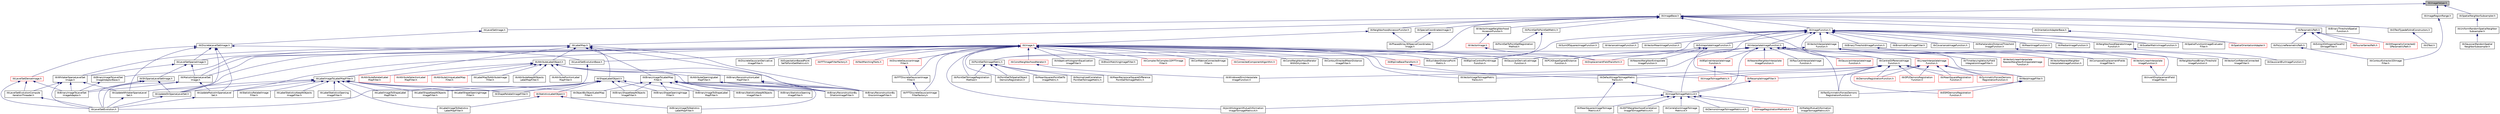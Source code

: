 digraph "itkImageHelper.h"
{
 // LATEX_PDF_SIZE
  edge [fontname="Helvetica",fontsize="10",labelfontname="Helvetica",labelfontsize="10"];
  node [fontname="Helvetica",fontsize="10",shape=record];
  Node1 [label="itkImageHelper.h",height=0.2,width=0.4,color="black", fillcolor="grey75", style="filled", fontcolor="black",tooltip=" "];
  Node1 -> Node2 [dir="back",color="midnightblue",fontsize="10",style="solid",fontname="Helvetica"];
  Node2 [label="itkImageBase.h",height=0.2,width=0.4,color="black", fillcolor="white", style="filled",URL="$itkImageBase_8h.html",tooltip=" "];
  Node2 -> Node3 [dir="back",color="midnightblue",fontsize="10",style="solid",fontname="Helvetica"];
  Node3 [label="itkBinaryThresholdSpatial\lFunction.h",height=0.2,width=0.4,color="black", fillcolor="white", style="filled",URL="$itkBinaryThresholdSpatialFunction_8h.html",tooltip=" "];
  Node2 -> Node4 [dir="back",color="midnightblue",fontsize="10",style="solid",fontname="Helvetica"];
  Node4 [label="itkGTestTypedefsAndConstructors.h",height=0.2,width=0.4,color="black", fillcolor="white", style="filled",URL="$itkGTestTypedefsAndConstructors_8h.html",tooltip=" "];
  Node4 -> Node5 [dir="back",color="midnightblue",fontsize="10",style="solid",fontname="Helvetica"];
  Node5 [label="itkGTest.h",height=0.2,width=0.4,color="black", fillcolor="white", style="filled",URL="$itkGTest_8h.html",tooltip=" "];
  Node2 -> Node6 [dir="back",color="midnightblue",fontsize="10",style="solid",fontname="Helvetica"];
  Node6 [label="itkImageFunction.h",height=0.2,width=0.4,color="black", fillcolor="white", style="filled",URL="$itkImageFunction_8h.html",tooltip=" "];
  Node6 -> Node7 [dir="back",color="midnightblue",fontsize="10",style="solid",fontname="Helvetica"];
  Node7 [label="itkBSplineControlPointImage\lFunction.h",height=0.2,width=0.4,color="black", fillcolor="white", style="filled",URL="$itkBSplineControlPointImageFunction_8h.html",tooltip=" "];
  Node6 -> Node8 [dir="back",color="midnightblue",fontsize="10",style="solid",fontname="Helvetica"];
  Node8 [label="itkBinaryThresholdImageFunction.h",height=0.2,width=0.4,color="black", fillcolor="white", style="filled",URL="$itkBinaryThresholdImageFunction_8h.html",tooltip=" "];
  Node8 -> Node9 [dir="back",color="midnightblue",fontsize="10",style="solid",fontname="Helvetica"];
  Node9 [label="itkNeighborhoodBinaryThreshold\lImageFunction.h",height=0.2,width=0.4,color="black", fillcolor="white", style="filled",URL="$itkNeighborhoodBinaryThresholdImageFunction_8h.html",tooltip=" "];
  Node6 -> Node10 [dir="back",color="midnightblue",fontsize="10",style="solid",fontname="Helvetica"];
  Node10 [label="itkBinomialBlurImageFilter.h",height=0.2,width=0.4,color="black", fillcolor="white", style="filled",URL="$itkBinomialBlurImageFilter_8h.html",tooltip=" "];
  Node6 -> Node11 [dir="back",color="midnightblue",fontsize="10",style="solid",fontname="Helvetica"];
  Node11 [label="itkCentralDifferenceImage\lFunction.h",height=0.2,width=0.4,color="black", fillcolor="white", style="filled",URL="$itkCentralDifferenceImageFunction_8h.html",tooltip=" "];
  Node11 -> Node12 [dir="back",color="midnightblue",fontsize="10",style="solid",fontname="Helvetica"];
  Node12 [label="itkDefaultImageToImageMetric\lTraitsv4.h",height=0.2,width=0.4,color="black", fillcolor="white", style="filled",URL="$itkDefaultImageToImageMetricTraitsv4_8h.html",tooltip=" "];
  Node12 -> Node13 [dir="back",color="midnightblue",fontsize="10",style="solid",fontname="Helvetica"];
  Node13 [label="itkImageToImageMetricv4.h",height=0.2,width=0.4,color="black", fillcolor="white", style="filled",URL="$itkImageToImageMetricv4_8h.html",tooltip=" "];
  Node13 -> Node14 [dir="back",color="midnightblue",fontsize="10",style="solid",fontname="Helvetica"];
  Node14 [label="itkANTSNeighborhoodCorrelation\lImageToImageMetricv4.h",height=0.2,width=0.4,color="black", fillcolor="white", style="filled",URL="$itkANTSNeighborhoodCorrelationImageToImageMetricv4_8h.html",tooltip=" "];
  Node13 -> Node15 [dir="back",color="midnightblue",fontsize="10",style="solid",fontname="Helvetica"];
  Node15 [label="itkCorrelationImageToImage\lMetricv4.h",height=0.2,width=0.4,color="black", fillcolor="white", style="filled",URL="$itkCorrelationImageToImageMetricv4_8h.html",tooltip=" "];
  Node13 -> Node16 [dir="back",color="midnightblue",fontsize="10",style="solid",fontname="Helvetica"];
  Node16 [label="itkDemonsImageToImageMetricv4.h",height=0.2,width=0.4,color="black", fillcolor="white", style="filled",URL="$itkDemonsImageToImageMetricv4_8h.html",tooltip=" "];
  Node13 -> Node17 [dir="back",color="midnightblue",fontsize="10",style="solid",fontname="Helvetica"];
  Node17 [label="itkImageRegistrationMethodv4.h",height=0.2,width=0.4,color="red", fillcolor="white", style="filled",URL="$itkImageRegistrationMethodv4_8h.html",tooltip=" "];
  Node13 -> Node22 [dir="back",color="midnightblue",fontsize="10",style="solid",fontname="Helvetica"];
  Node22 [label="itkJointHistogramMutualInformation\lImageToImageMetricv4.h",height=0.2,width=0.4,color="black", fillcolor="white", style="filled",URL="$itkJointHistogramMutualInformationImageToImageMetricv4_8h.html",tooltip=" "];
  Node13 -> Node23 [dir="back",color="midnightblue",fontsize="10",style="solid",fontname="Helvetica"];
  Node23 [label="itkMattesMutualInformation\lImageToImageMetricv4.h",height=0.2,width=0.4,color="black", fillcolor="white", style="filled",URL="$itkMattesMutualInformationImageToImageMetricv4_8h.html",tooltip=" "];
  Node13 -> Node24 [dir="back",color="midnightblue",fontsize="10",style="solid",fontname="Helvetica"];
  Node24 [label="itkMeanSquaresImageToImage\lMetricv4.h",height=0.2,width=0.4,color="black", fillcolor="white", style="filled",URL="$itkMeanSquaresImageToImageMetricv4_8h.html",tooltip=" "];
  Node12 -> Node24 [dir="back",color="midnightblue",fontsize="10",style="solid",fontname="Helvetica"];
  Node11 -> Node25 [dir="back",color="midnightblue",fontsize="10",style="solid",fontname="Helvetica"];
  Node25 [label="itkDemonsRegistrationFunction.h",height=0.2,width=0.4,color="red", fillcolor="white", style="filled",URL="$itkDemonsRegistrationFunction_8h.html",tooltip=" "];
  Node11 -> Node29 [dir="back",color="midnightblue",fontsize="10",style="solid",fontname="Helvetica"];
  Node29 [label="itkESMDemonsRegistration\lFunction.h",height=0.2,width=0.4,color="red", fillcolor="white", style="filled",URL="$itkESMDemonsRegistrationFunction_8h.html",tooltip=" "];
  Node11 -> Node32 [dir="back",color="midnightblue",fontsize="10",style="solid",fontname="Helvetica"];
  Node32 [label="itkFastSymmetricForcesDemons\lRegistrationFunction.h",height=0.2,width=0.4,color="black", fillcolor="white", style="filled",URL="$itkFastSymmetricForcesDemonsRegistrationFunction_8h.html",tooltip=" "];
  Node11 -> Node33 [dir="back",color="midnightblue",fontsize="10",style="solid",fontname="Helvetica"];
  Node33 [label="itkGPUDemonsRegistration\lFunction.h",height=0.2,width=0.4,color="red", fillcolor="white", style="filled",URL="$itkGPUDemonsRegistrationFunction_8h.html",tooltip=" "];
  Node11 -> Node34 [dir="back",color="midnightblue",fontsize="10",style="solid",fontname="Helvetica"];
  Node34 [label="itkImageToImageMetric.h",height=0.2,width=0.4,color="red", fillcolor="white", style="filled",URL="$itkImageToImageMetric_8h.html",tooltip=" "];
  Node11 -> Node53 [dir="back",color="midnightblue",fontsize="10",style="solid",fontname="Helvetica"];
  Node53 [label="itkMeanSquareRegistration\lFunction.h",height=0.2,width=0.4,color="red", fillcolor="white", style="filled",URL="$itkMeanSquareRegistrationFunction_8h.html",tooltip=" "];
  Node11 -> Node55 [dir="back",color="midnightblue",fontsize="10",style="solid",fontname="Helvetica"];
  Node55 [label="itkSymmetricForcesDemons\lRegistrationFunction.h",height=0.2,width=0.4,color="red", fillcolor="white", style="filled",URL="$itkSymmetricForcesDemonsRegistrationFunction_8h.html",tooltip=" "];
  Node11 -> Node57 [dir="back",color="midnightblue",fontsize="10",style="solid",fontname="Helvetica"];
  Node57 [label="itkVectorImageToImageMetric\lTraitsv4.h",height=0.2,width=0.4,color="black", fillcolor="white", style="filled",URL="$itkVectorImageToImageMetricTraitsv4_8h.html",tooltip=" "];
  Node6 -> Node58 [dir="back",color="midnightblue",fontsize="10",style="solid",fontname="Helvetica"];
  Node58 [label="itkCovarianceImageFunction.h",height=0.2,width=0.4,color="black", fillcolor="white", style="filled",URL="$itkCovarianceImageFunction_8h.html",tooltip=" "];
  Node6 -> Node59 [dir="back",color="midnightblue",fontsize="10",style="solid",fontname="Helvetica"];
  Node59 [label="itkExtrapolateImageFunction.h",height=0.2,width=0.4,color="black", fillcolor="white", style="filled",URL="$itkExtrapolateImageFunction_8h.html",tooltip=" "];
  Node59 -> Node60 [dir="back",color="midnightblue",fontsize="10",style="solid",fontname="Helvetica"];
  Node60 [label="itkNearestNeighborExtrapolate\lImageFunction.h",height=0.2,width=0.4,color="black", fillcolor="white", style="filled",URL="$itkNearestNeighborExtrapolateImageFunction_8h.html",tooltip=" "];
  Node59 -> Node61 [dir="back",color="midnightblue",fontsize="10",style="solid",fontname="Helvetica"];
  Node61 [label="itkPCAShapeSignedDistance\lFunction.h",height=0.2,width=0.4,color="black", fillcolor="white", style="filled",URL="$itkPCAShapeSignedDistanceFunction_8h.html",tooltip=" "];
  Node59 -> Node62 [dir="back",color="midnightblue",fontsize="10",style="solid",fontname="Helvetica"];
  Node62 [label="itkResampleImageFilter.h",height=0.2,width=0.4,color="red", fillcolor="white", style="filled",URL="$itkResampleImageFilter_8h.html",tooltip=" "];
  Node62 -> Node13 [dir="back",color="midnightblue",fontsize="10",style="solid",fontname="Helvetica"];
  Node6 -> Node63 [dir="back",color="midnightblue",fontsize="10",style="solid",fontname="Helvetica"];
  Node63 [label="itkGaussianDerivativeImage\lFunction.h",height=0.2,width=0.4,color="black", fillcolor="white", style="filled",URL="$itkGaussianDerivativeImageFunction_8h.html",tooltip=" "];
  Node6 -> Node13 [dir="back",color="midnightblue",fontsize="10",style="solid",fontname="Helvetica"];
  Node6 -> Node64 [dir="back",color="midnightblue",fontsize="10",style="solid",fontname="Helvetica"];
  Node64 [label="itkInterpolateImageFunction.h",height=0.2,width=0.4,color="black", fillcolor="white", style="filled",URL="$itkInterpolateImageFunction_8h.html",tooltip=" "];
  Node64 -> Node65 [dir="back",color="midnightblue",fontsize="10",style="solid",fontname="Helvetica"];
  Node65 [label="itkBSplineInterpolateImage\lFunction.h",height=0.2,width=0.4,color="red", fillcolor="white", style="filled",URL="$itkBSplineInterpolateImageFunction_8h.html",tooltip=" "];
  Node65 -> Node34 [dir="back",color="midnightblue",fontsize="10",style="solid",fontname="Helvetica"];
  Node64 -> Node11 [dir="back",color="midnightblue",fontsize="10",style="solid",fontname="Helvetica"];
  Node64 -> Node32 [dir="back",color="midnightblue",fontsize="10",style="solid",fontname="Helvetica"];
  Node64 -> Node68 [dir="back",color="midnightblue",fontsize="10",style="solid",fontname="Helvetica"];
  Node68 [label="itkGaussianInterpolateImage\lFunction.h",height=0.2,width=0.4,color="red", fillcolor="white", style="filled",URL="$itkGaussianInterpolateImageFunction_8h.html",tooltip=" "];
  Node64 -> Node13 [dir="back",color="midnightblue",fontsize="10",style="solid",fontname="Helvetica"];
  Node64 -> Node70 [dir="back",color="midnightblue",fontsize="10",style="solid",fontname="Helvetica"];
  Node70 [label="itkLinearInterpolateImage\lFunction.h",height=0.2,width=0.4,color="red", fillcolor="white", style="filled",URL="$itkLinearInterpolateImageFunction_8h.html",tooltip=" "];
  Node70 -> Node25 [dir="back",color="midnightblue",fontsize="10",style="solid",fontname="Helvetica"];
  Node70 -> Node33 [dir="back",color="midnightblue",fontsize="10",style="solid",fontname="Helvetica"];
  Node70 -> Node53 [dir="back",color="midnightblue",fontsize="10",style="solid",fontname="Helvetica"];
  Node70 -> Node62 [dir="back",color="midnightblue",fontsize="10",style="solid",fontname="Helvetica"];
  Node70 -> Node55 [dir="back",color="midnightblue",fontsize="10",style="solid",fontname="Helvetica"];
  Node70 -> Node100 [dir="back",color="midnightblue",fontsize="10",style="solid",fontname="Helvetica"];
  Node100 [label="itkWarpImageFilter.h",height=0.2,width=0.4,color="black", fillcolor="white", style="filled",URL="$itkWarpImageFilter_8h.html",tooltip=" "];
  Node100 -> Node29 [dir="back",color="midnightblue",fontsize="10",style="solid",fontname="Helvetica"];
  Node100 -> Node32 [dir="back",color="midnightblue",fontsize="10",style="solid",fontname="Helvetica"];
  Node64 -> Node101 [dir="back",color="midnightblue",fontsize="10",style="solid",fontname="Helvetica"];
  Node101 [label="itkNearestNeighborInterpolate\lImageFunction.h",height=0.2,width=0.4,color="red", fillcolor="white", style="filled",URL="$itkNearestNeighborInterpolateImageFunction_8h.html",tooltip=" "];
  Node64 -> Node61 [dir="back",color="midnightblue",fontsize="10",style="solid",fontname="Helvetica"];
  Node64 -> Node107 [dir="back",color="midnightblue",fontsize="10",style="solid",fontname="Helvetica"];
  Node107 [label="itkPointSetToImageMetric.h",height=0.2,width=0.4,color="black", fillcolor="white", style="filled",URL="$itkPointSetToImageMetric_8h.html",tooltip=" "];
  Node107 -> Node108 [dir="back",color="midnightblue",fontsize="10",style="solid",fontname="Helvetica"];
  Node108 [label="itkMeanReciprocalSquareDifference\lPointSetToImageMetric.h",height=0.2,width=0.4,color="black", fillcolor="white", style="filled",URL="$itkMeanReciprocalSquareDifferencePointSetToImageMetric_8h.html",tooltip=" "];
  Node107 -> Node109 [dir="back",color="midnightblue",fontsize="10",style="solid",fontname="Helvetica"];
  Node109 [label="itkMeanSquaresPointSetTo\lImageMetric.h",height=0.2,width=0.4,color="black", fillcolor="white", style="filled",URL="$itkMeanSquaresPointSetToImageMetric_8h.html",tooltip=" "];
  Node107 -> Node110 [dir="back",color="midnightblue",fontsize="10",style="solid",fontname="Helvetica"];
  Node110 [label="itkNormalizedCorrelation\lPointSetToImageMetric.h",height=0.2,width=0.4,color="black", fillcolor="white", style="filled",URL="$itkNormalizedCorrelationPointSetToImageMetric_8h.html",tooltip=" "];
  Node107 -> Node111 [dir="back",color="midnightblue",fontsize="10",style="solid",fontname="Helvetica"];
  Node111 [label="itkPointSetToImageRegistration\lMethod.h",height=0.2,width=0.4,color="black", fillcolor="white", style="filled",URL="$itkPointSetToImageRegistrationMethod_8h.html",tooltip=" "];
  Node107 -> Node112 [dir="back",color="midnightblue",fontsize="10",style="solid",fontname="Helvetica"];
  Node112 [label="itkPointSetToSpatialObject\lDemonsRegistration.h",height=0.2,width=0.4,color="black", fillcolor="white", style="filled",URL="$itkPointSetToSpatialObjectDemonsRegistration_8h.html",tooltip=" "];
  Node64 -> Node113 [dir="back",color="midnightblue",fontsize="10",style="solid",fontname="Helvetica"];
  Node113 [label="itkRayCastInterpolateImage\lFunction.h",height=0.2,width=0.4,color="black", fillcolor="white", style="filled",URL="$itkRayCastInterpolateImageFunction_8h.html",tooltip=" "];
  Node64 -> Node114 [dir="back",color="midnightblue",fontsize="10",style="solid",fontname="Helvetica"];
  Node114 [label="itkWindowedSincInterpolate\lImageFunction.h",height=0.2,width=0.4,color="black", fillcolor="white", style="filled",URL="$itkWindowedSincInterpolateImageFunction_8h.html",tooltip=" "];
  Node6 -> Node115 [dir="back",color="midnightblue",fontsize="10",style="solid",fontname="Helvetica"];
  Node115 [label="itkMahalanobisDistanceThreshold\lImageFunction.h",height=0.2,width=0.4,color="black", fillcolor="white", style="filled",URL="$itkMahalanobisDistanceThresholdImageFunction_8h.html",tooltip=" "];
  Node115 -> Node116 [dir="back",color="midnightblue",fontsize="10",style="solid",fontname="Helvetica"];
  Node116 [label="itkVectorConfidenceConnected\lImageFilter.h",height=0.2,width=0.4,color="black", fillcolor="white", style="filled",URL="$itkVectorConfidenceConnectedImageFilter_8h.html",tooltip=" "];
  Node6 -> Node117 [dir="back",color="midnightblue",fontsize="10",style="solid",fontname="Helvetica"];
  Node117 [label="itkMeanImageFunction.h",height=0.2,width=0.4,color="black", fillcolor="white", style="filled",URL="$itkMeanImageFunction_8h.html",tooltip=" "];
  Node6 -> Node118 [dir="back",color="midnightblue",fontsize="10",style="solid",fontname="Helvetica"];
  Node118 [label="itkMedianImageFunction.h",height=0.2,width=0.4,color="black", fillcolor="white", style="filled",URL="$itkMedianImageFunction_8h.html",tooltip=" "];
  Node6 -> Node119 [dir="back",color="midnightblue",fontsize="10",style="solid",fontname="Helvetica"];
  Node119 [label="itkNeighborhoodOperatorImage\lFunction.h",height=0.2,width=0.4,color="black", fillcolor="white", style="filled",URL="$itkNeighborhoodOperatorImageFunction_8h.html",tooltip=" "];
  Node119 -> Node120 [dir="back",color="midnightblue",fontsize="10",style="solid",fontname="Helvetica"];
  Node120 [label="itkGaussianBlurImageFunction.h",height=0.2,width=0.4,color="black", fillcolor="white", style="filled",URL="$itkGaussianBlurImageFunction_8h.html",tooltip=" "];
  Node6 -> Node121 [dir="back",color="midnightblue",fontsize="10",style="solid",fontname="Helvetica"];
  Node121 [label="itkScatterMatrixImageFunction.h",height=0.2,width=0.4,color="black", fillcolor="white", style="filled",URL="$itkScatterMatrixImageFunction_8h.html",tooltip=" "];
  Node6 -> Node122 [dir="back",color="midnightblue",fontsize="10",style="solid",fontname="Helvetica"];
  Node122 [label="itkSpatialFunctionImageEvaluator\lFilter.h",height=0.2,width=0.4,color="black", fillcolor="white", style="filled",URL="$itkSpatialFunctionImageEvaluatorFilter_8h.html",tooltip=" "];
  Node6 -> Node123 [dir="back",color="midnightblue",fontsize="10",style="solid",fontname="Helvetica"];
  Node123 [label="itkSumOfSquaresImageFunction.h",height=0.2,width=0.4,color="black", fillcolor="white", style="filled",URL="$itkSumOfSquaresImageFunction_8h.html",tooltip=" "];
  Node6 -> Node124 [dir="back",color="midnightblue",fontsize="10",style="solid",fontname="Helvetica"];
  Node124 [label="itkVarianceImageFunction.h",height=0.2,width=0.4,color="black", fillcolor="white", style="filled",URL="$itkVarianceImageFunction_8h.html",tooltip=" "];
  Node6 -> Node125 [dir="back",color="midnightblue",fontsize="10",style="solid",fontname="Helvetica"];
  Node125 [label="itkVectorInterpolateImage\lFunction.h",height=0.2,width=0.4,color="black", fillcolor="white", style="filled",URL="$itkVectorInterpolateImageFunction_8h.html",tooltip=" "];
  Node125 -> Node126 [dir="back",color="midnightblue",fontsize="10",style="solid",fontname="Helvetica"];
  Node126 [label="itkComposeDisplacementFields\lImageFilter.h",height=0.2,width=0.4,color="black", fillcolor="white", style="filled",URL="$itkComposeDisplacementFieldsImageFilter_8h.html",tooltip=" "];
  Node125 -> Node127 [dir="back",color="midnightblue",fontsize="10",style="solid",fontname="Helvetica"];
  Node127 [label="itkDisplacementFieldTransform.h",height=0.2,width=0.4,color="red", fillcolor="white", style="filled",URL="$itkDisplacementFieldTransform_8h.html",tooltip=" "];
  Node125 -> Node145 [dir="back",color="midnightblue",fontsize="10",style="solid",fontname="Helvetica"];
  Node145 [label="itkInvertDisplacementField\lImageFilter.h",height=0.2,width=0.4,color="black", fillcolor="white", style="filled",URL="$itkInvertDisplacementFieldImageFilter_8h.html",tooltip=" "];
  Node125 -> Node146 [dir="back",color="midnightblue",fontsize="10",style="solid",fontname="Helvetica"];
  Node146 [label="itkTimeVaryingVelocityField\lIntegrationImageFilter.h",height=0.2,width=0.4,color="black", fillcolor="white", style="filled",URL="$itkTimeVaryingVelocityFieldIntegrationImageFilter_8h.html",tooltip=" "];
  Node125 -> Node147 [dir="back",color="midnightblue",fontsize="10",style="solid",fontname="Helvetica"];
  Node147 [label="itkVectorLinearInterpolate\lImageFunction.h",height=0.2,width=0.4,color="red", fillcolor="white", style="filled",URL="$itkVectorLinearInterpolateImageFunction_8h.html",tooltip=" "];
  Node147 -> Node145 [dir="back",color="midnightblue",fontsize="10",style="solid",fontname="Helvetica"];
  Node125 -> Node152 [dir="back",color="midnightblue",fontsize="10",style="solid",fontname="Helvetica"];
  Node152 [label="itkVectorLinearInterpolate\lNearestNeighborExtrapolateImage\lFunction.h",height=0.2,width=0.4,color="red", fillcolor="white", style="filled",URL="$itkVectorLinearInterpolateNearestNeighborExtrapolateImageFunction_8h.html",tooltip=" "];
  Node125 -> Node153 [dir="back",color="midnightblue",fontsize="10",style="solid",fontname="Helvetica"];
  Node153 [label="itkVectorNearestNeighbor\lInterpolateImageFunction.h",height=0.2,width=0.4,color="black", fillcolor="white", style="filled",URL="$itkVectorNearestNeighborInterpolateImageFunction_8h.html",tooltip=" "];
  Node6 -> Node154 [dir="back",color="midnightblue",fontsize="10",style="solid",fontname="Helvetica"];
  Node154 [label="itkVectorMeanImageFunction.h",height=0.2,width=0.4,color="black", fillcolor="white", style="filled",URL="$itkVectorMeanImageFunction_8h.html",tooltip=" "];
  Node2 -> Node155 [dir="back",color="midnightblue",fontsize="10",style="solid",fontname="Helvetica"];
  Node155 [label="itkLabelMap.h",height=0.2,width=0.4,color="black", fillcolor="white", style="filled",URL="$itkLabelMap_8h.html",tooltip=" "];
  Node155 -> Node156 [dir="back",color="midnightblue",fontsize="10",style="solid",fontname="Helvetica"];
  Node156 [label="itkAttributeLabelObject.h",height=0.2,width=0.4,color="black", fillcolor="white", style="filled",URL="$itkAttributeLabelObject_8h.html",tooltip=" "];
  Node156 -> Node157 [dir="back",color="midnightblue",fontsize="10",style="solid",fontname="Helvetica"];
  Node157 [label="itkAttributeKeepNObjects\lLabelMapFilter.h",height=0.2,width=0.4,color="black", fillcolor="white", style="filled",URL="$itkAttributeKeepNObjectsLabelMapFilter_8h.html",tooltip=" "];
  Node156 -> Node158 [dir="back",color="midnightblue",fontsize="10",style="solid",fontname="Helvetica"];
  Node158 [label="itkAttributeOpeningLabel\lMapFilter.h",height=0.2,width=0.4,color="black", fillcolor="white", style="filled",URL="$itkAttributeOpeningLabelMapFilter_8h.html",tooltip=" "];
  Node158 -> Node159 [dir="back",color="midnightblue",fontsize="10",style="solid",fontname="Helvetica"];
  Node159 [label="itkBinaryReconstructionBy\lDilationImageFilter.h",height=0.2,width=0.4,color="black", fillcolor="white", style="filled",URL="$itkBinaryReconstructionByDilationImageFilter_8h.html",tooltip=" "];
  Node158 -> Node160 [dir="back",color="midnightblue",fontsize="10",style="solid",fontname="Helvetica"];
  Node160 [label="itkBinaryReconstructionBy\lErosionImageFilter.h",height=0.2,width=0.4,color="black", fillcolor="white", style="filled",URL="$itkBinaryReconstructionByErosionImageFilter_8h.html",tooltip=" "];
  Node156 -> Node161 [dir="back",color="midnightblue",fontsize="10",style="solid",fontname="Helvetica"];
  Node161 [label="itkAttributePositionLabel\lMapFilter.h",height=0.2,width=0.4,color="black", fillcolor="white", style="filled",URL="$itkAttributePositionLabelMapFilter_8h.html",tooltip=" "];
  Node156 -> Node162 [dir="back",color="midnightblue",fontsize="10",style="solid",fontname="Helvetica"];
  Node162 [label="itkAttributeRelabelLabel\lMapFilter.h",height=0.2,width=0.4,color="red", fillcolor="white", style="filled",URL="$itkAttributeRelabelLabelMapFilter_8h.html",tooltip=" "];
  Node156 -> Node164 [dir="back",color="midnightblue",fontsize="10",style="solid",fontname="Helvetica"];
  Node164 [label="itkAttributeSelectionLabel\lMapFilter.h",height=0.2,width=0.4,color="red", fillcolor="white", style="filled",URL="$itkAttributeSelectionLabelMapFilter_8h.html",tooltip=" "];
  Node156 -> Node167 [dir="back",color="midnightblue",fontsize="10",style="solid",fontname="Helvetica"];
  Node167 [label="itkAttributeUniqueLabelMap\lFilter.h",height=0.2,width=0.4,color="red", fillcolor="white", style="filled",URL="$itkAttributeUniqueLabelMapFilter_8h.html",tooltip=" "];
  Node156 -> Node159 [dir="back",color="midnightblue",fontsize="10",style="solid",fontname="Helvetica"];
  Node156 -> Node160 [dir="back",color="midnightblue",fontsize="10",style="solid",fontname="Helvetica"];
  Node156 -> Node169 [dir="back",color="midnightblue",fontsize="10",style="solid",fontname="Helvetica"];
  Node169 [label="itkBinaryReconstructionLabel\lMapFilter.h",height=0.2,width=0.4,color="black", fillcolor="white", style="filled",URL="$itkBinaryReconstructionLabelMapFilter_8h.html",tooltip=" "];
  Node169 -> Node159 [dir="back",color="midnightblue",fontsize="10",style="solid",fontname="Helvetica"];
  Node169 -> Node160 [dir="back",color="midnightblue",fontsize="10",style="solid",fontname="Helvetica"];
  Node156 -> Node170 [dir="back",color="midnightblue",fontsize="10",style="solid",fontname="Helvetica"];
  Node170 [label="itkLabelMapToAttributeImage\lFilter.h",height=0.2,width=0.4,color="black", fillcolor="white", style="filled",URL="$itkLabelMapToAttributeImageFilter_8h.html",tooltip=" "];
  Node155 -> Node171 [dir="back",color="midnightblue",fontsize="10",style="solid",fontname="Helvetica"];
  Node171 [label="itkBinaryImageToLabelMap\lFilter.h",height=0.2,width=0.4,color="black", fillcolor="white", style="filled",URL="$itkBinaryImageToLabelMapFilter_8h.html",tooltip=" "];
  Node171 -> Node172 [dir="back",color="midnightblue",fontsize="10",style="solid",fontname="Helvetica"];
  Node172 [label="itkBinaryImageToShapeLabel\lMapFilter.h",height=0.2,width=0.4,color="black", fillcolor="white", style="filled",URL="$itkBinaryImageToShapeLabelMapFilter_8h.html",tooltip=" "];
  Node171 -> Node173 [dir="back",color="midnightblue",fontsize="10",style="solid",fontname="Helvetica"];
  Node173 [label="itkBinaryImageToStatistics\lLabelMapFilter.h",height=0.2,width=0.4,color="black", fillcolor="white", style="filled",URL="$itkBinaryImageToStatisticsLabelMapFilter_8h.html",tooltip=" "];
  Node171 -> Node159 [dir="back",color="midnightblue",fontsize="10",style="solid",fontname="Helvetica"];
  Node171 -> Node160 [dir="back",color="midnightblue",fontsize="10",style="solid",fontname="Helvetica"];
  Node171 -> Node174 [dir="back",color="midnightblue",fontsize="10",style="solid",fontname="Helvetica"];
  Node174 [label="itkBinaryShapeKeepNObjects\lImageFilter.h",height=0.2,width=0.4,color="black", fillcolor="white", style="filled",URL="$itkBinaryShapeKeepNObjectsImageFilter_8h.html",tooltip=" "];
  Node171 -> Node175 [dir="back",color="midnightblue",fontsize="10",style="solid",fontname="Helvetica"];
  Node175 [label="itkBinaryShapeOpeningImage\lFilter.h",height=0.2,width=0.4,color="black", fillcolor="white", style="filled",URL="$itkBinaryShapeOpeningImageFilter_8h.html",tooltip=" "];
  Node171 -> Node176 [dir="back",color="midnightblue",fontsize="10",style="solid",fontname="Helvetica"];
  Node176 [label="itkBinaryStatisticsKeepNObjects\lImageFilter.h",height=0.2,width=0.4,color="black", fillcolor="white", style="filled",URL="$itkBinaryStatisticsKeepNObjectsImageFilter_8h.html",tooltip=" "];
  Node171 -> Node177 [dir="back",color="midnightblue",fontsize="10",style="solid",fontname="Helvetica"];
  Node177 [label="itkBinaryStatisticsOpening\lImageFilter.h",height=0.2,width=0.4,color="black", fillcolor="white", style="filled",URL="$itkBinaryStatisticsOpeningImageFilter_8h.html",tooltip=" "];
  Node171 -> Node166 [dir="back",color="midnightblue",fontsize="10",style="solid",fontname="Helvetica"];
  Node166 [label="itkObjectByObjectLabelMap\lFilter.h",height=0.2,width=0.4,color="black", fillcolor="white", style="filled",URL="$itkObjectByObjectLabelMapFilter_8h.html",tooltip=" "];
  Node155 -> Node159 [dir="back",color="midnightblue",fontsize="10",style="solid",fontname="Helvetica"];
  Node155 -> Node160 [dir="back",color="midnightblue",fontsize="10",style="solid",fontname="Helvetica"];
  Node155 -> Node178 [dir="back",color="midnightblue",fontsize="10",style="solid",fontname="Helvetica"];
  Node178 [label="itkLabelImageToLabelMapFilter.h",height=0.2,width=0.4,color="black", fillcolor="white", style="filled",URL="$itkLabelImageToLabelMapFilter_8h.html",tooltip=" "];
  Node178 -> Node179 [dir="back",color="midnightblue",fontsize="10",style="solid",fontname="Helvetica"];
  Node179 [label="itkLabelImageToShapeLabel\lMapFilter.h",height=0.2,width=0.4,color="black", fillcolor="white", style="filled",URL="$itkLabelImageToShapeLabelMapFilter_8h.html",tooltip=" "];
  Node178 -> Node180 [dir="back",color="midnightblue",fontsize="10",style="solid",fontname="Helvetica"];
  Node180 [label="itkLabelImageToStatistics\lLabelMapFilter.h",height=0.2,width=0.4,color="black", fillcolor="white", style="filled",URL="$itkLabelImageToStatisticsLabelMapFilter_8h.html",tooltip=" "];
  Node178 -> Node181 [dir="back",color="midnightblue",fontsize="10",style="solid",fontname="Helvetica"];
  Node181 [label="itkLabelShapeKeepNObjects\lImageFilter.h",height=0.2,width=0.4,color="black", fillcolor="white", style="filled",URL="$itkLabelShapeKeepNObjectsImageFilter_8h.html",tooltip=" "];
  Node178 -> Node182 [dir="back",color="midnightblue",fontsize="10",style="solid",fontname="Helvetica"];
  Node182 [label="itkLabelShapeOpeningImage\lFilter.h",height=0.2,width=0.4,color="black", fillcolor="white", style="filled",URL="$itkLabelShapeOpeningImageFilter_8h.html",tooltip=" "];
  Node178 -> Node183 [dir="back",color="midnightblue",fontsize="10",style="solid",fontname="Helvetica"];
  Node183 [label="itkLabelStatisticsKeepNObjects\lImageFilter.h",height=0.2,width=0.4,color="black", fillcolor="white", style="filled",URL="$itkLabelStatisticsKeepNObjectsImageFilter_8h.html",tooltip=" "];
  Node178 -> Node184 [dir="back",color="midnightblue",fontsize="10",style="solid",fontname="Helvetica"];
  Node184 [label="itkLabelStatisticsOpening\lImageFilter.h",height=0.2,width=0.4,color="black", fillcolor="white", style="filled",URL="$itkLabelStatisticsOpeningImageFilter_8h.html",tooltip=" "];
  Node178 -> Node166 [dir="back",color="midnightblue",fontsize="10",style="solid",fontname="Helvetica"];
  Node178 -> Node185 [dir="back",color="midnightblue",fontsize="10",style="solid",fontname="Helvetica"];
  Node185 [label="itkShapeRelabelImageFilter.h",height=0.2,width=0.4,color="black", fillcolor="white", style="filled",URL="$itkShapeRelabelImageFilter_8h.html",tooltip=" "];
  Node178 -> Node186 [dir="back",color="midnightblue",fontsize="10",style="solid",fontname="Helvetica"];
  Node186 [label="itkStatisticsRelabelImage\lFilter.h",height=0.2,width=0.4,color="black", fillcolor="white", style="filled",URL="$itkStatisticsRelabelImageFilter_8h.html",tooltip=" "];
  Node178 -> Node187 [dir="back",color="midnightblue",fontsize="10",style="solid",fontname="Helvetica"];
  Node187 [label="itkUpdateMalcolmSparseLevel\lSet.h",height=0.2,width=0.4,color="black", fillcolor="white", style="filled",URL="$itkUpdateMalcolmSparseLevelSet_8h.html",tooltip=" "];
  Node187 -> Node188 [dir="back",color="midnightblue",fontsize="10",style="solid",fontname="Helvetica"];
  Node188 [label="itkLevelSetEvolution.h",height=0.2,width=0.4,color="black", fillcolor="white", style="filled",URL="$itkLevelSetEvolution_8h.html",tooltip=" "];
  Node178 -> Node189 [dir="back",color="midnightblue",fontsize="10",style="solid",fontname="Helvetica"];
  Node189 [label="itkUpdateShiSparseLevelSet.h",height=0.2,width=0.4,color="black", fillcolor="white", style="filled",URL="$itkUpdateShiSparseLevelSet_8h.html",tooltip=" "];
  Node189 -> Node188 [dir="back",color="midnightblue",fontsize="10",style="solid",fontname="Helvetica"];
  Node178 -> Node190 [dir="back",color="midnightblue",fontsize="10",style="solid",fontname="Helvetica"];
  Node190 [label="itkUpdateWhitakerSparseLevel\lSet.h",height=0.2,width=0.4,color="black", fillcolor="white", style="filled",URL="$itkUpdateWhitakerSparseLevelSet_8h.html",tooltip=" "];
  Node190 -> Node188 [dir="back",color="midnightblue",fontsize="10",style="solid",fontname="Helvetica"];
  Node155 -> Node191 [dir="back",color="midnightblue",fontsize="10",style="solid",fontname="Helvetica"];
  Node191 [label="itkLevelSetSparseImage.h",height=0.2,width=0.4,color="black", fillcolor="white", style="filled",URL="$itkLevelSetSparseImage_8h.html",tooltip=" "];
  Node191 -> Node192 [dir="back",color="midnightblue",fontsize="10",style="solid",fontname="Helvetica"];
  Node192 [label="itkMalcolmSparseLevelSet\lImage.h",height=0.2,width=0.4,color="black", fillcolor="white", style="filled",URL="$itkMalcolmSparseLevelSetImage_8h.html",tooltip=" "];
  Node192 -> Node193 [dir="back",color="midnightblue",fontsize="10",style="solid",fontname="Helvetica"];
  Node193 [label="itkBinaryImageToLevelSet\lImageAdaptor.h",height=0.2,width=0.4,color="black", fillcolor="white", style="filled",URL="$itkBinaryImageToLevelSetImageAdaptor_8h.html",tooltip=" "];
  Node192 -> Node188 [dir="back",color="midnightblue",fontsize="10",style="solid",fontname="Helvetica"];
  Node192 -> Node187 [dir="back",color="midnightblue",fontsize="10",style="solid",fontname="Helvetica"];
  Node191 -> Node194 [dir="back",color="midnightblue",fontsize="10",style="solid",fontname="Helvetica"];
  Node194 [label="itkShiSparseLevelSetImage.h",height=0.2,width=0.4,color="black", fillcolor="white", style="filled",URL="$itkShiSparseLevelSetImage_8h.html",tooltip=" "];
  Node194 -> Node193 [dir="back",color="midnightblue",fontsize="10",style="solid",fontname="Helvetica"];
  Node194 -> Node188 [dir="back",color="midnightblue",fontsize="10",style="solid",fontname="Helvetica"];
  Node194 -> Node189 [dir="back",color="midnightblue",fontsize="10",style="solid",fontname="Helvetica"];
  Node191 -> Node195 [dir="back",color="midnightblue",fontsize="10",style="solid",fontname="Helvetica"];
  Node195 [label="itkWhitakerSparseLevelSet\lImage.h",height=0.2,width=0.4,color="black", fillcolor="white", style="filled",URL="$itkWhitakerSparseLevelSetImage_8h.html",tooltip=" "];
  Node195 -> Node193 [dir="back",color="midnightblue",fontsize="10",style="solid",fontname="Helvetica"];
  Node195 -> Node188 [dir="back",color="midnightblue",fontsize="10",style="solid",fontname="Helvetica"];
  Node195 -> Node196 [dir="back",color="midnightblue",fontsize="10",style="solid",fontname="Helvetica"];
  Node196 [label="itkLevelSetEvolutionCompute\lIterationThreader.h",height=0.2,width=0.4,color="black", fillcolor="white", style="filled",URL="$itkLevelSetEvolutionComputeIterationThreader_8h.html",tooltip=" "];
  Node196 -> Node188 [dir="back",color="midnightblue",fontsize="10",style="solid",fontname="Helvetica"];
  Node195 -> Node190 [dir="back",color="midnightblue",fontsize="10",style="solid",fontname="Helvetica"];
  Node155 -> Node192 [dir="back",color="midnightblue",fontsize="10",style="solid",fontname="Helvetica"];
  Node155 -> Node197 [dir="back",color="midnightblue",fontsize="10",style="solid",fontname="Helvetica"];
  Node197 [label="itkShapeLabelObject.h",height=0.2,width=0.4,color="black", fillcolor="white", style="filled",URL="$itkShapeLabelObject_8h.html",tooltip=" "];
  Node197 -> Node172 [dir="back",color="midnightblue",fontsize="10",style="solid",fontname="Helvetica"];
  Node197 -> Node174 [dir="back",color="midnightblue",fontsize="10",style="solid",fontname="Helvetica"];
  Node197 -> Node175 [dir="back",color="midnightblue",fontsize="10",style="solid",fontname="Helvetica"];
  Node197 -> Node179 [dir="back",color="midnightblue",fontsize="10",style="solid",fontname="Helvetica"];
  Node197 -> Node181 [dir="back",color="midnightblue",fontsize="10",style="solid",fontname="Helvetica"];
  Node197 -> Node182 [dir="back",color="midnightblue",fontsize="10",style="solid",fontname="Helvetica"];
  Node197 -> Node185 [dir="back",color="midnightblue",fontsize="10",style="solid",fontname="Helvetica"];
  Node197 -> Node198 [dir="back",color="midnightblue",fontsize="10",style="solid",fontname="Helvetica"];
  Node198 [label="itkStatisticsLabelObject.h",height=0.2,width=0.4,color="red", fillcolor="white", style="filled",URL="$itkStatisticsLabelObject_8h.html",tooltip=" "];
  Node198 -> Node173 [dir="back",color="midnightblue",fontsize="10",style="solid",fontname="Helvetica"];
  Node198 -> Node180 [dir="back",color="midnightblue",fontsize="10",style="solid",fontname="Helvetica"];
  Node155 -> Node195 [dir="back",color="midnightblue",fontsize="10",style="solid",fontname="Helvetica"];
  Node2 -> Node203 [dir="back",color="midnightblue",fontsize="10",style="solid",fontname="Helvetica"];
  Node203 [label="itkLevelSetImage.h",height=0.2,width=0.4,color="black", fillcolor="white", style="filled",URL="$itkLevelSetImage_8h.html",tooltip=" "];
  Node203 -> Node204 [dir="back",color="midnightblue",fontsize="10",style="solid",fontname="Helvetica"];
  Node204 [label="itkDiscreteLevelSetImage.h",height=0.2,width=0.4,color="black", fillcolor="white", style="filled",URL="$itkDiscreteLevelSetImage_8h.html",tooltip=" "];
  Node204 -> Node205 [dir="back",color="midnightblue",fontsize="10",style="solid",fontname="Helvetica"];
  Node205 [label="itkLevelSetDenseImage.h",height=0.2,width=0.4,color="red", fillcolor="white", style="filled",URL="$itkLevelSetDenseImage_8h.html",tooltip=" "];
  Node205 -> Node193 [dir="back",color="midnightblue",fontsize="10",style="solid",fontname="Helvetica"];
  Node205 -> Node188 [dir="back",color="midnightblue",fontsize="10",style="solid",fontname="Helvetica"];
  Node205 -> Node196 [dir="back",color="midnightblue",fontsize="10",style="solid",fontname="Helvetica"];
  Node204 -> Node208 [dir="back",color="midnightblue",fontsize="10",style="solid",fontname="Helvetica"];
  Node208 [label="itkLevelSetEvolutionBase.h",height=0.2,width=0.4,color="black", fillcolor="white", style="filled",URL="$itkLevelSetEvolutionBase_8h.html",tooltip=" "];
  Node208 -> Node188 [dir="back",color="midnightblue",fontsize="10",style="solid",fontname="Helvetica"];
  Node204 -> Node191 [dir="back",color="midnightblue",fontsize="10",style="solid",fontname="Helvetica"];
  Node204 -> Node187 [dir="back",color="midnightblue",fontsize="10",style="solid",fontname="Helvetica"];
  Node204 -> Node189 [dir="back",color="midnightblue",fontsize="10",style="solid",fontname="Helvetica"];
  Node204 -> Node190 [dir="back",color="midnightblue",fontsize="10",style="solid",fontname="Helvetica"];
  Node2 -> Node209 [dir="back",color="midnightblue",fontsize="10",style="solid",fontname="Helvetica"];
  Node209 [label="itkNeighborhoodAccessorFunctor.h",height=0.2,width=0.4,color="black", fillcolor="white", style="filled",URL="$itkNeighborhoodAccessorFunctor_8h.html",tooltip=" "];
  Node209 -> Node210 [dir="back",color="midnightblue",fontsize="10",style="solid",fontname="Helvetica"];
  Node210 [label="itkImage.h",height=0.2,width=0.4,color="red", fillcolor="white", style="filled",URL="$itkImage_8h.html",tooltip=" "];
  Node210 -> Node211 [dir="back",color="midnightblue",fontsize="10",style="solid",fontname="Helvetica"];
  Node211 [label="itkAdaptiveHistogramEqualization\lImageFilter.h",height=0.2,width=0.4,color="black", fillcolor="white", style="filled",URL="$itkAdaptiveHistogramEqualizationImageFilter_8h.html",tooltip=" "];
  Node210 -> Node212 [dir="back",color="midnightblue",fontsize="10",style="solid",fontname="Helvetica"];
  Node212 [label="itkBSplineBaseTransform.h",height=0.2,width=0.4,color="red", fillcolor="white", style="filled",URL="$itkBSplineBaseTransform_8h.html",tooltip=" "];
  Node212 -> Node34 [dir="back",color="midnightblue",fontsize="10",style="solid",fontname="Helvetica"];
  Node210 -> Node7 [dir="back",color="midnightblue",fontsize="10",style="solid",fontname="Helvetica"];
  Node210 -> Node216 [dir="back",color="midnightblue",fontsize="10",style="solid",fontname="Helvetica"];
  Node216 [label="itkBinaryImageToLevelSet\lImageAdaptorBase.h",height=0.2,width=0.4,color="black", fillcolor="white", style="filled",URL="$itkBinaryImageToLevelSetImageAdaptorBase_8h.html",tooltip=" "];
  Node216 -> Node193 [dir="back",color="midnightblue",fontsize="10",style="solid",fontname="Helvetica"];
  Node210 -> Node217 [dir="back",color="midnightblue",fontsize="10",style="solid",fontname="Helvetica"];
  Node217 [label="itkBlockMatchingImageFilter.h",height=0.2,width=0.4,color="black", fillcolor="white", style="filled",URL="$itkBlockMatchingImageFilter_8h.html",tooltip=" "];
  Node210 -> Node218 [dir="back",color="midnightblue",fontsize="10",style="solid",fontname="Helvetica"];
  Node218 [label="itkComplexToComplex1DFFTImage\lFilter.h",height=0.2,width=0.4,color="red", fillcolor="white", style="filled",URL="$itkComplexToComplex1DFFTImageFilter_8h.html",tooltip=" "];
  Node210 -> Node221 [dir="back",color="midnightblue",fontsize="10",style="solid",fontname="Helvetica"];
  Node221 [label="itkConfidenceConnectedImage\lFilter.h",height=0.2,width=0.4,color="black", fillcolor="white", style="filled",URL="$itkConfidenceConnectedImageFilter_8h.html",tooltip=" "];
  Node210 -> Node222 [dir="back",color="midnightblue",fontsize="10",style="solid",fontname="Helvetica"];
  Node222 [label="itkConnectedComponentAlgorithm.h",height=0.2,width=0.4,color="red", fillcolor="white", style="filled",URL="$itkConnectedComponentAlgorithm_8h.html",tooltip=" "];
  Node210 -> Node226 [dir="back",color="midnightblue",fontsize="10",style="solid",fontname="Helvetica"];
  Node226 [label="itkConstNeighborhoodIterator.h",height=0.2,width=0.4,color="red", fillcolor="white", style="filled",URL="$itkConstNeighborhoodIterator_8h.html",tooltip=" "];
  Node226 -> Node114 [dir="back",color="midnightblue",fontsize="10",style="solid",fontname="Helvetica"];
  Node210 -> Node341 [dir="back",color="midnightblue",fontsize="10",style="solid",fontname="Helvetica"];
  Node341 [label="itkConstNeighborhoodIterator\lWithOnlyIndex.h",height=0.2,width=0.4,color="black", fillcolor="white", style="filled",URL="$itkConstNeighborhoodIteratorWithOnlyIndex_8h.html",tooltip=" "];
  Node210 -> Node342 [dir="back",color="midnightblue",fontsize="10",style="solid",fontname="Helvetica"];
  Node342 [label="itkContourDirectedMeanDistance\lImageFilter.h",height=0.2,width=0.4,color="black", fillcolor="white", style="filled",URL="$itkContourDirectedMeanDistanceImageFilter_8h.html",tooltip=" "];
  Node210 -> Node12 [dir="back",color="midnightblue",fontsize="10",style="solid",fontname="Helvetica"];
  Node210 -> Node343 [dir="back",color="midnightblue",fontsize="10",style="solid",fontname="Helvetica"];
  Node343 [label="itkDiscreteGaussianDerivative\lImageFilter.h",height=0.2,width=0.4,color="black", fillcolor="white", style="filled",URL="$itkDiscreteGaussianDerivativeImageFilter_8h.html",tooltip=" "];
  Node210 -> Node344 [dir="back",color="midnightblue",fontsize="10",style="solid",fontname="Helvetica"];
  Node344 [label="itkDiscreteGaussianImage\lFilter.h",height=0.2,width=0.4,color="red", fillcolor="white", style="filled",URL="$itkDiscreteGaussianImageFilter_8h.html",tooltip=" "];
  Node344 -> Node345 [dir="back",color="midnightblue",fontsize="10",style="solid",fontname="Helvetica"];
  Node345 [label="itkFFTDiscreteGaussianImage\lFilter.h",height=0.2,width=0.4,color="black", fillcolor="white", style="filled",URL="$itkFFTDiscreteGaussianImageFilter_8h.html",tooltip=" "];
  Node345 -> Node346 [dir="back",color="midnightblue",fontsize="10",style="solid",fontname="Helvetica"];
  Node346 [label="itkFFTDiscreteGaussianImage\lFilterFactory.h",height=0.2,width=0.4,color="black", fillcolor="white", style="filled",URL="$itkFFTDiscreteGaussianImageFilterFactory_8h.html",tooltip=" "];
  Node210 -> Node127 [dir="back",color="midnightblue",fontsize="10",style="solid",fontname="Helvetica"];
  Node210 -> Node348 [dir="back",color="midnightblue",fontsize="10",style="solid",fontname="Helvetica"];
  Node348 [label="itkEuclideanDistancePoint\lMetric.h",height=0.2,width=0.4,color="black", fillcolor="white", style="filled",URL="$itkEuclideanDistancePointMetric_8h.html",tooltip=" "];
  Node210 -> Node138 [dir="back",color="midnightblue",fontsize="10",style="solid",fontname="Helvetica"];
  Node138 [label="itkExpectationBasedPoint\lSetToPointSetMetricv4.h",height=0.2,width=0.4,color="black", fillcolor="white", style="filled",URL="$itkExpectationBasedPointSetToPointSetMetricv4_8h.html",tooltip=" "];
  Node210 -> Node345 [dir="back",color="midnightblue",fontsize="10",style="solid",fontname="Helvetica"];
  Node210 -> Node346 [dir="back",color="midnightblue",fontsize="10",style="solid",fontname="Helvetica"];
  Node210 -> Node349 [dir="back",color="midnightblue",fontsize="10",style="solid",fontname="Helvetica"];
  Node349 [label="itkFFTImageFilterFactory.h",height=0.2,width=0.4,color="red", fillcolor="white", style="filled",URL="$itkFFTImageFilterFactory_8h.html",tooltip=" "];
  Node210 -> Node364 [dir="back",color="midnightblue",fontsize="10",style="solid",fontname="Helvetica"];
  Node364 [label="itkFastMarchingTraits.h",height=0.2,width=0.4,color="red", fillcolor="white", style="filled",URL="$itkFastMarchingTraits_8h.html",tooltip=" "];
  Node210 -> Node63 [dir="back",color="midnightblue",fontsize="10",style="solid",fontname="Helvetica"];
  Node210 -> Node22 [dir="back",color="midnightblue",fontsize="10",style="solid",fontname="Helvetica"];
  Node210 -> Node208 [dir="back",color="midnightblue",fontsize="10",style="solid",fontname="Helvetica"];
  Node210 -> Node192 [dir="back",color="midnightblue",fontsize="10",style="solid",fontname="Helvetica"];
  Node210 -> Node61 [dir="back",color="midnightblue",fontsize="10",style="solid",fontname="Helvetica"];
  Node210 -> Node111 [dir="back",color="midnightblue",fontsize="10",style="solid",fontname="Helvetica"];
  Node210 -> Node112 [dir="back",color="midnightblue",fontsize="10",style="solid",fontname="Helvetica"];
  Node210 -> Node187 [dir="back",color="midnightblue",fontsize="10",style="solid",fontname="Helvetica"];
  Node210 -> Node189 [dir="back",color="midnightblue",fontsize="10",style="solid",fontname="Helvetica"];
  Node210 -> Node190 [dir="back",color="midnightblue",fontsize="10",style="solid",fontname="Helvetica"];
  Node210 -> Node57 [dir="back",color="midnightblue",fontsize="10",style="solid",fontname="Helvetica"];
  Node209 -> Node887 [dir="back",color="midnightblue",fontsize="10",style="solid",fontname="Helvetica"];
  Node887 [label="itkPhasedArray3DSpecialCoordinates\lImage.h",height=0.2,width=0.4,color="black", fillcolor="white", style="filled",URL="$itkPhasedArray3DSpecialCoordinatesImage_8h.html",tooltip=" "];
  Node2 -> Node888 [dir="back",color="midnightblue",fontsize="10",style="solid",fontname="Helvetica"];
  Node888 [label="itkOrientationAdapterBase.h",height=0.2,width=0.4,color="black", fillcolor="white", style="filled",URL="$itkOrientationAdapterBase_8h.html",tooltip=" "];
  Node888 -> Node889 [dir="back",color="midnightblue",fontsize="10",style="solid",fontname="Helvetica"];
  Node889 [label="itkSpatialOrientationAdapter.h",height=0.2,width=0.4,color="red", fillcolor="white", style="filled",URL="$itkSpatialOrientationAdapter_8h.html",tooltip=" "];
  Node2 -> Node890 [dir="back",color="midnightblue",fontsize="10",style="solid",fontname="Helvetica"];
  Node890 [label="itkParametricPath.h",height=0.2,width=0.4,color="black", fillcolor="white", style="filled",URL="$itkParametricPath_8h.html",tooltip=" "];
  Node890 -> Node700 [dir="back",color="midnightblue",fontsize="10",style="solid",fontname="Helvetica"];
  Node700 [label="itkExtractOrthogonalSwath2\lDImageFilter.h",height=0.2,width=0.4,color="black", fillcolor="white", style="filled",URL="$itkExtractOrthogonalSwath2DImageFilter_8h.html",tooltip=" "];
  Node890 -> Node891 [dir="back",color="midnightblue",fontsize="10",style="solid",fontname="Helvetica"];
  Node891 [label="itkFourierSeriesPath.h",height=0.2,width=0.4,color="red", fillcolor="white", style="filled",URL="$itkFourierSeriesPath_8h.html",tooltip=" "];
  Node890 -> Node893 [dir="back",color="midnightblue",fontsize="10",style="solid",fontname="Helvetica"];
  Node893 [label="itkOrthogonallyCorrected2\lDParametricPath.h",height=0.2,width=0.4,color="red", fillcolor="white", style="filled",URL="$itkOrthogonallyCorrected2DParametricPath_8h.html",tooltip=" "];
  Node890 -> Node895 [dir="back",color="midnightblue",fontsize="10",style="solid",fontname="Helvetica"];
  Node895 [label="itkPolyLineParametricPath.h",height=0.2,width=0.4,color="black", fillcolor="white", style="filled",URL="$itkPolyLineParametricPath_8h.html",tooltip=" "];
  Node895 -> Node443 [dir="back",color="midnightblue",fontsize="10",style="solid",fontname="Helvetica"];
  Node443 [label="itkContourExtractor2DImage\lFilter.h",height=0.2,width=0.4,color="black", fillcolor="white", style="filled",URL="$itkContourExtractor2DImageFilter_8h.html",tooltip=" "];
  Node2 -> Node107 [dir="back",color="midnightblue",fontsize="10",style="solid",fontname="Helvetica"];
  Node2 -> Node396 [dir="back",color="midnightblue",fontsize="10",style="solid",fontname="Helvetica"];
  Node396 [label="itkPointSetToPointSetMetric.h",height=0.2,width=0.4,color="black", fillcolor="white", style="filled",URL="$itkPointSetToPointSetMetric_8h.html",tooltip=" "];
  Node396 -> Node348 [dir="back",color="midnightblue",fontsize="10",style="solid",fontname="Helvetica"];
  Node396 -> Node397 [dir="back",color="midnightblue",fontsize="10",style="solid",fontname="Helvetica"];
  Node397 [label="itkPointSetToPointSetRegistration\lMethod.h",height=0.2,width=0.4,color="black", fillcolor="white", style="filled",URL="$itkPointSetToPointSetRegistrationMethod_8h.html",tooltip=" "];
  Node2 -> Node896 [dir="back",color="midnightblue",fontsize="10",style="solid",fontname="Helvetica"];
  Node896 [label="itkSpecialCoordinatesImage.h",height=0.2,width=0.4,color="black", fillcolor="white", style="filled",URL="$itkSpecialCoordinatesImage_8h.html",tooltip=" "];
  Node896 -> Node887 [dir="back",color="midnightblue",fontsize="10",style="solid",fontname="Helvetica"];
  Node2 -> Node897 [dir="back",color="midnightblue",fontsize="10",style="solid",fontname="Helvetica"];
  Node897 [label="itkVectorImageNeighborhood\lAccessorFunctor.h",height=0.2,width=0.4,color="black", fillcolor="white", style="filled",URL="$itkVectorImageNeighborhoodAccessorFunctor_8h.html",tooltip=" "];
  Node897 -> Node898 [dir="back",color="midnightblue",fontsize="10",style="solid",fontname="Helvetica"];
  Node898 [label="itkVectorImage.h",height=0.2,width=0.4,color="red", fillcolor="white", style="filled",URL="$itkVectorImage_8h.html",tooltip=" "];
  Node898 -> Node127 [dir="back",color="midnightblue",fontsize="10",style="solid",fontname="Helvetica"];
  Node2 -> Node100 [dir="back",color="midnightblue",fontsize="10",style="solid",fontname="Helvetica"];
  Node1 -> Node899 [dir="back",color="midnightblue",fontsize="10",style="solid",fontname="Helvetica"];
  Node899 [label="itkImageRegionRange.h",height=0.2,width=0.4,color="black", fillcolor="white", style="filled",URL="$itkImageRegionRange_8h.html",tooltip=" "];
  Node899 -> Node443 [dir="back",color="midnightblue",fontsize="10",style="solid",fontname="Helvetica"];
  Node1 -> Node900 [dir="back",color="midnightblue",fontsize="10",style="solid",fontname="Helvetica"];
  Node900 [label="itkSpatialNeighborSubsampler.h",height=0.2,width=0.4,color="black", fillcolor="white", style="filled",URL="$itkSpatialNeighborSubsampler_8h.html",tooltip=" "];
  Node900 -> Node901 [dir="back",color="midnightblue",fontsize="10",style="solid",fontname="Helvetica"];
  Node901 [label="itkUniformRandomSpatialNeighbor\lSubsampler.h",height=0.2,width=0.4,color="black", fillcolor="white", style="filled",URL="$itkUniformRandomSpatialNeighborSubsampler_8h.html",tooltip=" "];
  Node901 -> Node902 [dir="back",color="midnightblue",fontsize="10",style="solid",fontname="Helvetica"];
  Node902 [label="itkGaussianRandomSpatial\lNeighborSubsampler.h",height=0.2,width=0.4,color="black", fillcolor="white", style="filled",URL="$itkGaussianRandomSpatialNeighborSubsampler_8h.html",tooltip=" "];
}
